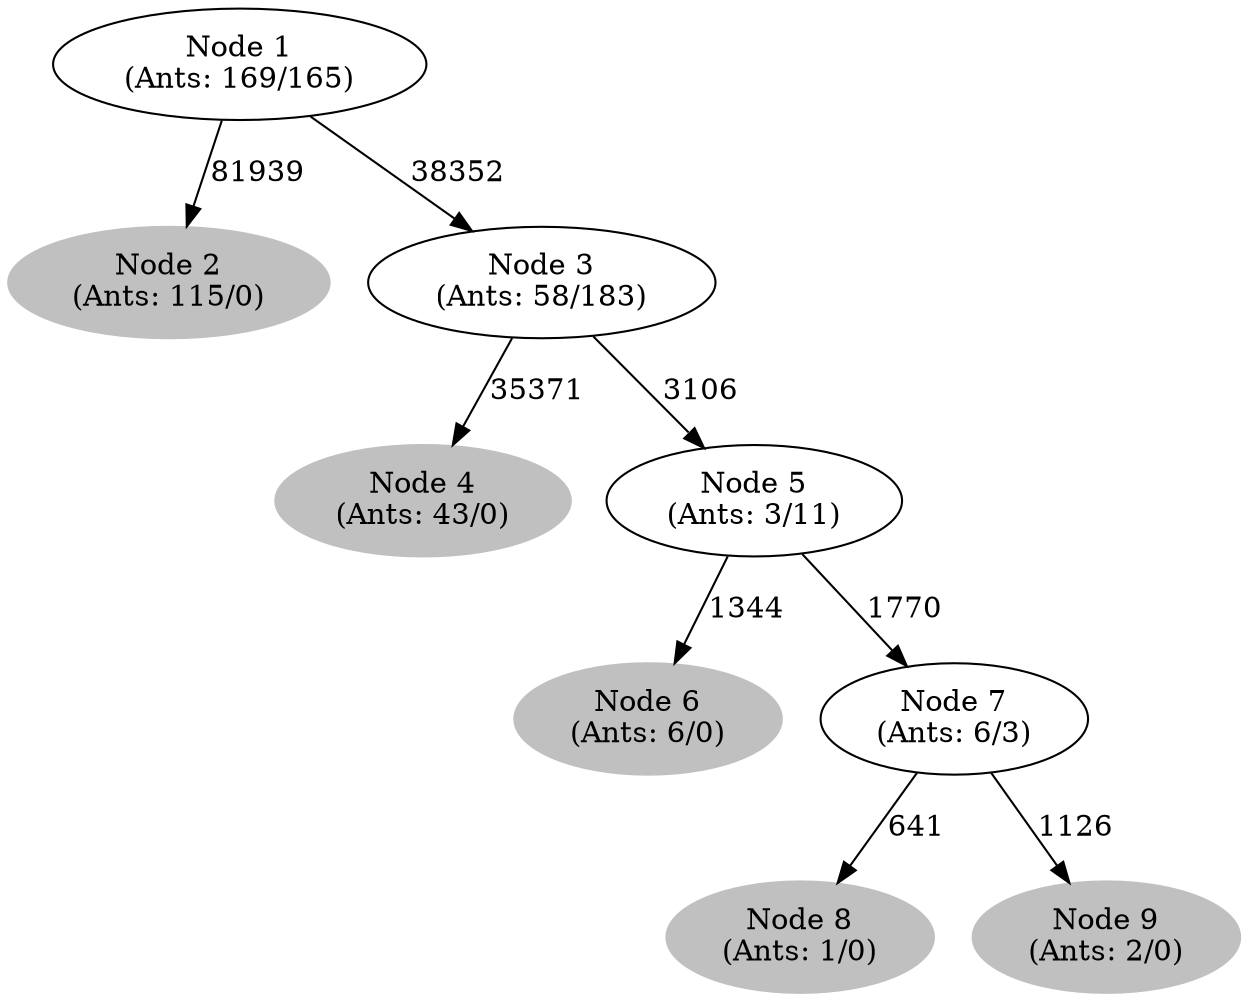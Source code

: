 digraph G {
	
	 "Node 2\n(Ants: 115/0)" [style=filled,color="gray"];
	"Node 1\n(Ants: 169/165)" -> "Node 2\n(Ants: 115/0)" [label=81939];
	 "Node 1\n(Ants: 169/165)" -> "Node 3\n(Ants: 58/183)" [label=38352];
	 "Node 4\n(Ants: 43/0)" [style=filled,color="gray"];
	"Node 3\n(Ants: 58/183)" -> "Node 4\n(Ants: 43/0)" [label=35371];
	 "Node 3\n(Ants: 58/183)" -> "Node 5\n(Ants: 3/11)" [label=3106];
	 "Node 6\n(Ants: 6/0)" [style=filled,color="gray"];
	"Node 5\n(Ants: 3/11)" -> "Node 6\n(Ants: 6/0)" [label=1344];
	 "Node 5\n(Ants: 3/11)" -> "Node 7\n(Ants: 6/3)" [label=1770];
	 "Node 8\n(Ants: 1/0)" [style=filled,color="gray"];
	"Node 7\n(Ants: 6/3)" -> "Node 8\n(Ants: 1/0)" [label=641];
	 "Node 9\n(Ants: 2/0)" [style=filled,color="gray"];
	"Node 7\n(Ants: 6/3)" -> "Node 9\n(Ants: 2/0)" [label=1126];
	 
}
